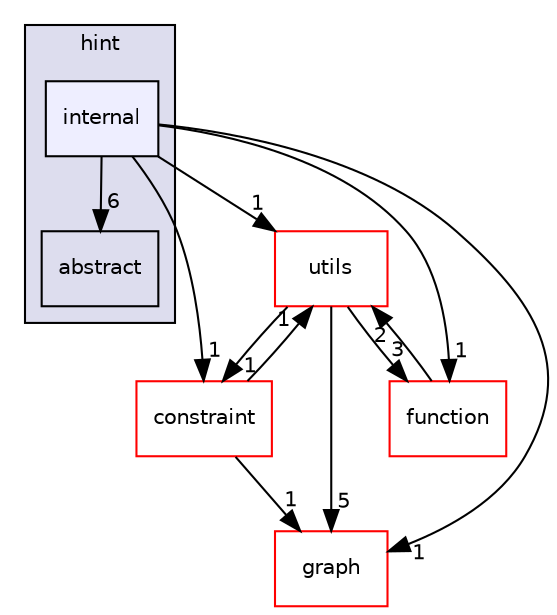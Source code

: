 digraph "include/tvm/hint/internal" {
  compound=true
  node [ fontsize="10", fontname="Helvetica"];
  edge [ labelfontsize="10", labelfontname="Helvetica"];
  subgraph clusterdir_70f4842f3eba0a62b03727d95fc3dfc9 {
    graph [ bgcolor="#ddddee", pencolor="black", label="hint" fontname="Helvetica", fontsize="10", URL="dir_70f4842f3eba0a62b03727d95fc3dfc9.html"]
  dir_60987e8c2503a6ab6f94025f62792d26 [shape=box label="abstract" URL="dir_60987e8c2503a6ab6f94025f62792d26.html"];
  dir_a2d4688da4c0a68467bffb809facb55a [shape=box, label="internal", style="filled", fillcolor="#eeeeff", pencolor="black", URL="dir_a2d4688da4c0a68467bffb809facb55a.html"];
  }
  dir_02c2fac6d932f25932ff780d6d7745ad [shape=box label="utils" fillcolor="white" style="filled" color="red" URL="dir_02c2fac6d932f25932ff780d6d7745ad.html"];
  dir_8aade20741a7f4a13662c9851e607ed3 [shape=box label="constraint" fillcolor="white" style="filled" color="red" URL="dir_8aade20741a7f4a13662c9851e607ed3.html"];
  dir_95e0fe1efd9e7dc8b84bcdee05d2dbc2 [shape=box label="function" fillcolor="white" style="filled" color="red" URL="dir_95e0fe1efd9e7dc8b84bcdee05d2dbc2.html"];
  dir_df8c49de760ace615969b0dd6b4dc6c3 [shape=box label="graph" fillcolor="white" style="filled" color="red" URL="dir_df8c49de760ace615969b0dd6b4dc6c3.html"];
  dir_95e0fe1efd9e7dc8b84bcdee05d2dbc2->dir_02c2fac6d932f25932ff780d6d7745ad [headlabel="2", labeldistance=1.5 headhref="dir_000014_000033.html"];
  dir_02c2fac6d932f25932ff780d6d7745ad->dir_8aade20741a7f4a13662c9851e607ed3 [headlabel="1", labeldistance=1.5 headhref="dir_000033_000004.html"];
  dir_02c2fac6d932f25932ff780d6d7745ad->dir_95e0fe1efd9e7dc8b84bcdee05d2dbc2 [headlabel="3", labeldistance=1.5 headhref="dir_000033_000014.html"];
  dir_02c2fac6d932f25932ff780d6d7745ad->dir_df8c49de760ace615969b0dd6b4dc6c3 [headlabel="5", labeldistance=1.5 headhref="dir_000033_000017.html"];
  dir_a2d4688da4c0a68467bffb809facb55a->dir_02c2fac6d932f25932ff780d6d7745ad [headlabel="1", labeldistance=1.5 headhref="dir_000022_000033.html"];
  dir_a2d4688da4c0a68467bffb809facb55a->dir_60987e8c2503a6ab6f94025f62792d26 [headlabel="6", labeldistance=1.5 headhref="dir_000022_000021.html"];
  dir_a2d4688da4c0a68467bffb809facb55a->dir_8aade20741a7f4a13662c9851e607ed3 [headlabel="1", labeldistance=1.5 headhref="dir_000022_000004.html"];
  dir_a2d4688da4c0a68467bffb809facb55a->dir_95e0fe1efd9e7dc8b84bcdee05d2dbc2 [headlabel="1", labeldistance=1.5 headhref="dir_000022_000014.html"];
  dir_a2d4688da4c0a68467bffb809facb55a->dir_df8c49de760ace615969b0dd6b4dc6c3 [headlabel="1", labeldistance=1.5 headhref="dir_000022_000017.html"];
  dir_8aade20741a7f4a13662c9851e607ed3->dir_df8c49de760ace615969b0dd6b4dc6c3 [headlabel="1", labeldistance=1.5 headhref="dir_000004_000017.html"];
  dir_8aade20741a7f4a13662c9851e607ed3->dir_02c2fac6d932f25932ff780d6d7745ad [headlabel="1", labeldistance=1.5 headhref="dir_000004_000033.html"];
}
